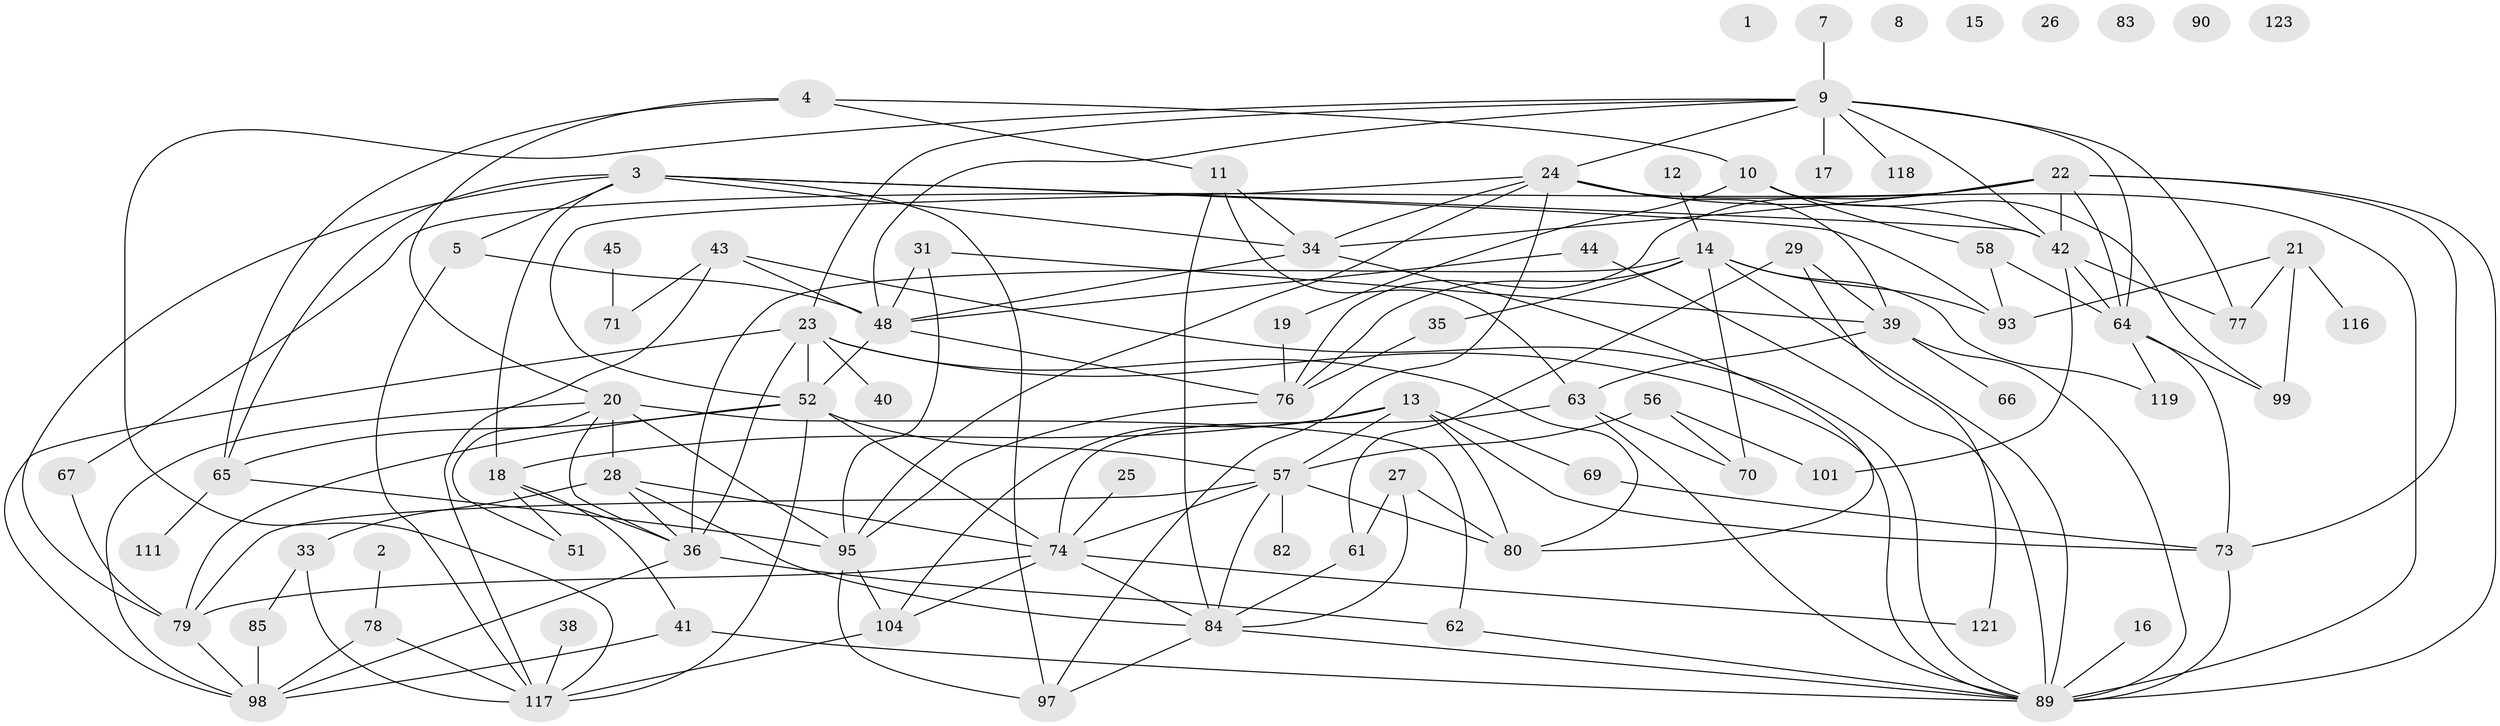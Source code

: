 // original degree distribution, {0: 0.056910569105691054, 1: 0.15447154471544716, 4: 0.14634146341463414, 2: 0.17886178861788618, 5: 0.15447154471544716, 3: 0.17886178861788618, 7: 0.04878048780487805, 6: 0.06504065040650407, 8: 0.008130081300813009, 10: 0.008130081300813009}
// Generated by graph-tools (version 1.1) at 2025/41/03/06/25 10:41:22]
// undirected, 84 vertices, 161 edges
graph export_dot {
graph [start="1"]
  node [color=gray90,style=filled];
  1;
  2;
  3 [super="+30"];
  4 [super="+6"];
  5 [super="+68"];
  7;
  8;
  9 [super="+106"];
  10 [super="+53"];
  11 [super="+115"];
  12;
  13 [super="+88"];
  14 [super="+46"];
  15;
  16;
  17;
  18 [super="+94"];
  19;
  20 [super="+47"];
  21 [super="+37"];
  22 [super="+81"];
  23 [super="+59"];
  24 [super="+32"];
  25;
  26;
  27;
  28 [super="+49"];
  29 [super="+100"];
  31;
  33;
  34 [super="+92"];
  35;
  36 [super="+102"];
  38;
  39 [super="+72"];
  40;
  41 [super="+50"];
  42 [super="+75"];
  43 [super="+54"];
  44;
  45;
  48 [super="+60"];
  51;
  52 [super="+55"];
  56;
  57 [super="+105"];
  58;
  61;
  62;
  63;
  64 [super="+110"];
  65 [super="+91"];
  66;
  67;
  69;
  70;
  71 [super="+96"];
  73 [super="+107"];
  74 [super="+103"];
  76 [super="+87"];
  77 [super="+122"];
  78;
  79 [super="+86"];
  80 [super="+112"];
  82;
  83;
  84;
  85;
  89 [super="+108"];
  90;
  93 [super="+113"];
  95 [super="+114"];
  97;
  98 [super="+109"];
  99;
  101;
  104;
  111;
  116;
  117 [super="+120"];
  118;
  119;
  121;
  123;
  2 -- 78;
  3 -- 97;
  3 -- 18;
  3 -- 34;
  3 -- 93;
  3 -- 42;
  3 -- 65;
  3 -- 5;
  3 -- 79;
  4 -- 10;
  4 -- 11;
  4 -- 20;
  4 -- 65;
  5 -- 117;
  5 -- 48;
  7 -- 9;
  9 -- 42;
  9 -- 118;
  9 -- 17;
  9 -- 117;
  9 -- 23;
  9 -- 64;
  9 -- 77;
  9 -- 24;
  9 -- 48;
  10 -- 19;
  10 -- 58;
  10 -- 99;
  11 -- 63;
  11 -- 84;
  11 -- 34;
  12 -- 14;
  13 -- 104;
  13 -- 18;
  13 -- 80;
  13 -- 69;
  13 -- 73;
  13 -- 57;
  14 -- 70;
  14 -- 119;
  14 -- 35;
  14 -- 36;
  14 -- 89;
  14 -- 93;
  14 -- 76;
  16 -- 89;
  18 -- 41;
  18 -- 51;
  18 -- 36;
  19 -- 76;
  20 -- 51;
  20 -- 62;
  20 -- 95;
  20 -- 28;
  20 -- 36;
  20 -- 98;
  21 -- 116;
  21 -- 77;
  21 -- 99;
  21 -- 93;
  22 -- 89;
  22 -- 64;
  22 -- 67;
  22 -- 34;
  22 -- 76;
  22 -- 42;
  22 -- 73;
  23 -- 40;
  23 -- 98;
  23 -- 36;
  23 -- 80;
  23 -- 89;
  23 -- 52;
  24 -- 42;
  24 -- 89;
  24 -- 34;
  24 -- 95;
  24 -- 97;
  24 -- 52;
  24 -- 39;
  25 -- 74;
  27 -- 61;
  27 -- 84;
  27 -- 80;
  28 -- 33;
  28 -- 84;
  28 -- 36;
  28 -- 74;
  29 -- 61;
  29 -- 121;
  29 -- 39;
  31 -- 48;
  31 -- 39;
  31 -- 95;
  33 -- 85;
  33 -- 117;
  34 -- 48;
  34 -- 80;
  35 -- 76;
  36 -- 62;
  36 -- 98;
  38 -- 117;
  39 -- 63;
  39 -- 66;
  39 -- 89;
  41 -- 98;
  41 -- 89;
  42 -- 64;
  42 -- 101;
  42 -- 77;
  43 -- 89;
  43 -- 117;
  43 -- 71;
  43 -- 48;
  44 -- 48;
  44 -- 89;
  45 -- 71;
  48 -- 76;
  48 -- 52;
  52 -- 74;
  52 -- 79;
  52 -- 65;
  52 -- 117;
  52 -- 57;
  56 -- 70;
  56 -- 101;
  56 -- 57;
  57 -- 74;
  57 -- 82;
  57 -- 84;
  57 -- 80;
  57 -- 79;
  58 -- 93;
  58 -- 64;
  61 -- 84;
  62 -- 89;
  63 -- 70;
  63 -- 74;
  63 -- 89;
  64 -- 99;
  64 -- 119;
  64 -- 73 [weight=2];
  65 -- 111;
  65 -- 95;
  67 -- 79;
  69 -- 73;
  73 -- 89;
  74 -- 84;
  74 -- 79 [weight=2];
  74 -- 104;
  74 -- 121;
  76 -- 95;
  78 -- 98;
  78 -- 117;
  79 -- 98;
  84 -- 89;
  84 -- 97;
  85 -- 98;
  95 -- 97;
  95 -- 104;
  104 -- 117;
}

